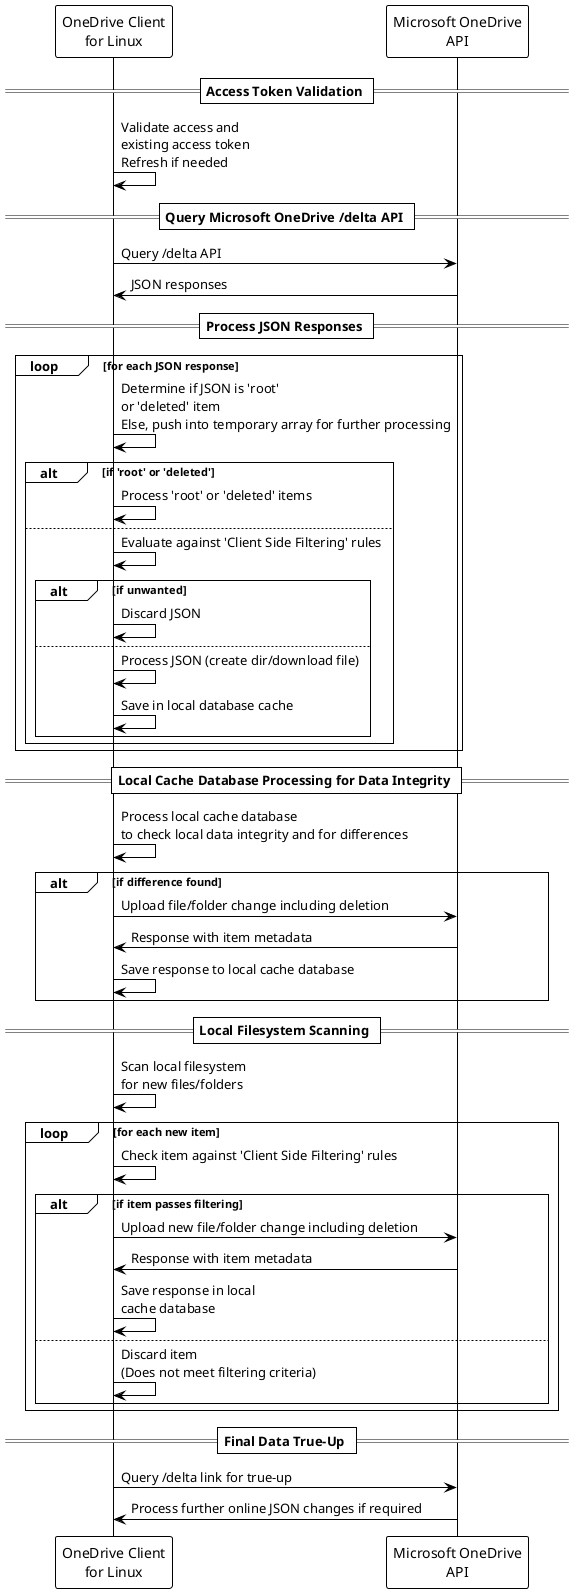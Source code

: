 @startuml
!theme plain

participant "OneDrive Client\nfor Linux" as Client
participant "Microsoft OneDrive\nAPI" as API

== Access Token Validation ==
Client -> Client: Validate access and\nexisting access token\nRefresh if needed

== Query Microsoft OneDrive /delta API ==
Client -> API: Query /delta API
API -> Client: JSON responses

== Process JSON Responses ==
loop for each JSON response
    Client -> Client: Determine if JSON is 'root'\nor 'deleted' item\nElse, push into temporary array for further processing
    alt if 'root' or 'deleted'
        Client -> Client: Process 'root' or 'deleted' items
    else
        Client -> Client: Evaluate against 'Client Side Filtering' rules
        alt if unwanted
            Client -> Client: Discard JSON
        else
            Client -> Client: Process JSON (create dir/download file)
            Client -> Client: Save in local database cache
        end
    end
end

== Local Cache Database Processing for Data Integrity ==
Client -> Client: Process local cache database\nto check local data integrity and for differences
alt if difference found
    Client -> API: Upload file/folder change including deletion
    API -> Client: Response with item metadata
    Client -> Client: Save response to local cache database
end

== Local Filesystem Scanning ==
Client -> Client: Scan local filesystem\nfor new files/folders

loop for each new item
    Client -> Client: Check item against 'Client Side Filtering' rules
    alt if item passes filtering
        Client -> API: Upload new file/folder change including deletion
        API -> Client: Response with item metadata
        Client -> Client: Save response in local\ncache database
    else
        Client -> Client: Discard item\n(Does not meet filtering criteria)
    end
end

== Final Data True-Up ==
Client -> API: Query /delta link for true-up
API -> Client: Process further online JSON changes if required

@enduml
